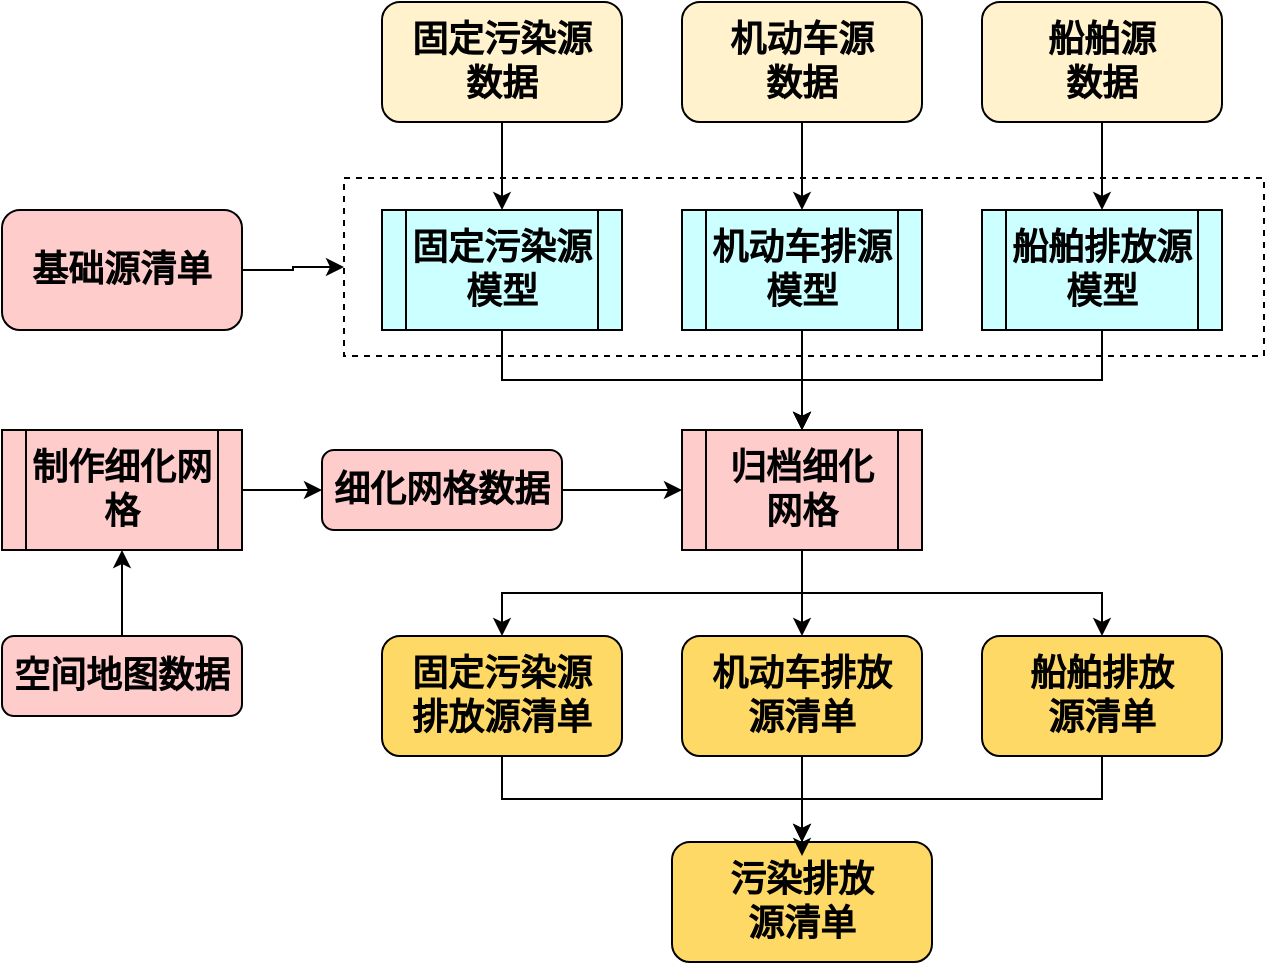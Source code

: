 <mxfile version="13.10.6" type="github">
  <diagram id="FWDDS4uIH9WHmz4bbvrP" name="Page-1">
    <mxGraphModel dx="868" dy="425" grid="1" gridSize="10" guides="1" tooltips="1" connect="1" arrows="1" fold="1" page="1" pageScale="1" pageWidth="1169" pageHeight="827" math="0" shadow="0">
      <root>
        <mxCell id="0" />
        <mxCell id="1" parent="0" />
        <mxCell id="DmevM6awyIpqmhx9vNC1-2" value="&lt;font style=&quot;font-size: 18px&quot;&gt;&lt;b&gt;污染排放&lt;br&gt;源清单&lt;/b&gt;&lt;b&gt;&lt;br&gt;&lt;/b&gt;&lt;/font&gt;" style="rounded=1;whiteSpace=wrap;html=1;fillColor=#FFD966;" parent="1" vertex="1">
          <mxGeometry x="425" y="760" width="130" height="60" as="geometry" />
        </mxCell>
        <mxCell id="WQW_sUyp81g64SFQ5nzM-20" style="edgeStyle=orthogonalEdgeStyle;rounded=0;orthogonalLoop=1;jettySize=auto;html=1;exitX=1;exitY=0.5;exitDx=0;exitDy=0;" edge="1" parent="1" source="DmevM6awyIpqmhx9vNC1-9" target="WQW_sUyp81g64SFQ5nzM-1">
          <mxGeometry relative="1" as="geometry" />
        </mxCell>
        <mxCell id="DmevM6awyIpqmhx9vNC1-9" value="&lt;font style=&quot;font-size: 18px&quot;&gt;&lt;b&gt;基础源清单&lt;/b&gt;&lt;/font&gt;" style="rounded=1;whiteSpace=wrap;html=1;fillColor=#FFCCCC;" parent="1" vertex="1">
          <mxGeometry x="90" y="444" width="120" height="60" as="geometry" />
        </mxCell>
        <mxCell id="DmevM6awyIpqmhx9vNC1-30" style="edgeStyle=orthogonalEdgeStyle;rounded=0;orthogonalLoop=1;jettySize=auto;html=1;exitX=0.5;exitY=1;exitDx=0;exitDy=0;entryX=0.5;entryY=0;entryDx=0;entryDy=0;" parent="1" source="DmevM6awyIpqmhx9vNC1-22" target="DmevM6awyIpqmhx9vNC1-2" edge="1">
          <mxGeometry relative="1" as="geometry" />
        </mxCell>
        <mxCell id="DmevM6awyIpqmhx9vNC1-22" value="&lt;font style=&quot;font-size: 18px&quot;&gt;&lt;b&gt;固定污染源&lt;br&gt;排放源清单&lt;/b&gt;&lt;b&gt;&lt;br&gt;&lt;/b&gt;&lt;/font&gt;" style="rounded=1;whiteSpace=wrap;html=1;fillColor=#FFD966;" parent="1" vertex="1">
          <mxGeometry x="280" y="657" width="120" height="60" as="geometry" />
        </mxCell>
        <mxCell id="DmevM6awyIpqmhx9vNC1-32" style="edgeStyle=orthogonalEdgeStyle;rounded=0;orthogonalLoop=1;jettySize=auto;html=1;exitX=0.5;exitY=1;exitDx=0;exitDy=0;" parent="1" source="DmevM6awyIpqmhx9vNC1-25" edge="1">
          <mxGeometry relative="1" as="geometry">
            <mxPoint x="490" y="767" as="targetPoint" />
          </mxGeometry>
        </mxCell>
        <mxCell id="DmevM6awyIpqmhx9vNC1-25" value="&lt;font style=&quot;font-size: 18px&quot;&gt;&lt;b&gt;机动车排放&lt;br&gt;源清单&lt;/b&gt;&lt;b&gt;&lt;br&gt;&lt;/b&gt;&lt;/font&gt;" style="rounded=1;whiteSpace=wrap;html=1;fillColor=#FFD966;" parent="1" vertex="1">
          <mxGeometry x="430" y="657" width="120" height="60" as="geometry" />
        </mxCell>
        <mxCell id="DmevM6awyIpqmhx9vNC1-31" style="edgeStyle=orthogonalEdgeStyle;rounded=0;orthogonalLoop=1;jettySize=auto;html=1;exitX=0.5;exitY=1;exitDx=0;exitDy=0;entryX=0.5;entryY=0;entryDx=0;entryDy=0;" parent="1" source="DmevM6awyIpqmhx9vNC1-26" target="DmevM6awyIpqmhx9vNC1-2" edge="1">
          <mxGeometry relative="1" as="geometry" />
        </mxCell>
        <mxCell id="DmevM6awyIpqmhx9vNC1-26" value="&lt;font style=&quot;font-size: 18px&quot;&gt;&lt;b&gt;船舶排放&lt;br&gt;源清单&lt;/b&gt;&lt;b&gt;&lt;br&gt;&lt;/b&gt;&lt;/font&gt;" style="rounded=1;whiteSpace=wrap;html=1;fillColor=#FFD966;" parent="1" vertex="1">
          <mxGeometry x="580" y="657" width="120" height="60" as="geometry" />
        </mxCell>
        <mxCell id="WQW_sUyp81g64SFQ5nzM-1" value="" style="rounded=0;whiteSpace=wrap;html=1;dashed=1;" vertex="1" parent="1">
          <mxGeometry x="261" y="428" width="460" height="89" as="geometry" />
        </mxCell>
        <mxCell id="WQW_sUyp81g64SFQ5nzM-29" style="edgeStyle=orthogonalEdgeStyle;rounded=0;orthogonalLoop=1;jettySize=auto;html=1;exitX=0.5;exitY=1;exitDx=0;exitDy=0;entryX=0.5;entryY=0;entryDx=0;entryDy=0;" edge="1" parent="1" source="WQW_sUyp81g64SFQ5nzM-2" target="WQW_sUyp81g64SFQ5nzM-14">
          <mxGeometry relative="1" as="geometry" />
        </mxCell>
        <mxCell id="WQW_sUyp81g64SFQ5nzM-2" value="&lt;font style=&quot;font-size: 18px&quot;&gt;&lt;b&gt;固定污染源&lt;br&gt;模型&lt;/b&gt;&lt;/font&gt;" style="shape=process;whiteSpace=wrap;html=1;backgroundOutline=1;fillColor=#CCFFFF;" vertex="1" parent="1">
          <mxGeometry x="280" y="444" width="120" height="60" as="geometry" />
        </mxCell>
        <mxCell id="WQW_sUyp81g64SFQ5nzM-31" style="edgeStyle=orthogonalEdgeStyle;rounded=0;orthogonalLoop=1;jettySize=auto;html=1;exitX=0.5;exitY=1;exitDx=0;exitDy=0;" edge="1" parent="1" source="WQW_sUyp81g64SFQ5nzM-3" target="WQW_sUyp81g64SFQ5nzM-14">
          <mxGeometry relative="1" as="geometry" />
        </mxCell>
        <mxCell id="WQW_sUyp81g64SFQ5nzM-3" value="&lt;font style=&quot;font-size: 18px&quot;&gt;&lt;b&gt;机动车排源&lt;br&gt;模型&lt;/b&gt;&lt;/font&gt;" style="shape=process;whiteSpace=wrap;html=1;backgroundOutline=1;fillColor=#CCFFFF;" vertex="1" parent="1">
          <mxGeometry x="430" y="444" width="120" height="60" as="geometry" />
        </mxCell>
        <mxCell id="WQW_sUyp81g64SFQ5nzM-30" style="edgeStyle=orthogonalEdgeStyle;rounded=0;orthogonalLoop=1;jettySize=auto;html=1;exitX=0.5;exitY=1;exitDx=0;exitDy=0;entryX=0.5;entryY=0;entryDx=0;entryDy=0;" edge="1" parent="1" source="WQW_sUyp81g64SFQ5nzM-4" target="WQW_sUyp81g64SFQ5nzM-14">
          <mxGeometry relative="1" as="geometry" />
        </mxCell>
        <mxCell id="WQW_sUyp81g64SFQ5nzM-4" value="&lt;b&gt;&lt;font style=&quot;font-size: 18px&quot;&gt;船舶排放源&lt;br&gt;模型&lt;/font&gt;&lt;/b&gt;" style="shape=process;whiteSpace=wrap;html=1;backgroundOutline=1;fillColor=#CCFFFF;" vertex="1" parent="1">
          <mxGeometry x="580" y="444" width="120" height="60" as="geometry" />
        </mxCell>
        <mxCell id="WQW_sUyp81g64SFQ5nzM-19" style="edgeStyle=orthogonalEdgeStyle;rounded=0;orthogonalLoop=1;jettySize=auto;html=1;exitX=1;exitY=0.5;exitDx=0;exitDy=0;entryX=0;entryY=0.5;entryDx=0;entryDy=0;" edge="1" parent="1" source="WQW_sUyp81g64SFQ5nzM-9" target="WQW_sUyp81g64SFQ5nzM-14">
          <mxGeometry relative="1" as="geometry" />
        </mxCell>
        <mxCell id="WQW_sUyp81g64SFQ5nzM-9" value="&lt;font style=&quot;font-size: 18px&quot;&gt;&lt;b&gt;细化网格数据&lt;/b&gt;&lt;/font&gt;" style="rounded=1;whiteSpace=wrap;html=1;fontSize=12;glass=0;strokeWidth=1;shadow=0;fillColor=#FFCCCC;" vertex="1" parent="1">
          <mxGeometry x="250" y="564" width="120" height="40" as="geometry" />
        </mxCell>
        <mxCell id="WQW_sUyp81g64SFQ5nzM-10" style="edgeStyle=orthogonalEdgeStyle;rounded=0;orthogonalLoop=1;jettySize=auto;html=1;exitX=1;exitY=0.5;exitDx=0;exitDy=0;entryX=0;entryY=0.5;entryDx=0;entryDy=0;" edge="1" parent="1" source="WQW_sUyp81g64SFQ5nzM-11" target="WQW_sUyp81g64SFQ5nzM-9">
          <mxGeometry relative="1" as="geometry" />
        </mxCell>
        <mxCell id="WQW_sUyp81g64SFQ5nzM-11" value="&lt;font style=&quot;font-size: 18px&quot;&gt;&lt;b&gt;制作细化网格&lt;/b&gt;&lt;/font&gt;" style="shape=process;whiteSpace=wrap;html=1;backgroundOutline=1;fillColor=#FFCCCC;" vertex="1" parent="1">
          <mxGeometry x="90" y="554" width="120" height="60" as="geometry" />
        </mxCell>
        <mxCell id="WQW_sUyp81g64SFQ5nzM-18" style="edgeStyle=orthogonalEdgeStyle;rounded=0;orthogonalLoop=1;jettySize=auto;html=1;exitX=0.5;exitY=0;exitDx=0;exitDy=0;" edge="1" parent="1" source="WQW_sUyp81g64SFQ5nzM-13" target="WQW_sUyp81g64SFQ5nzM-11">
          <mxGeometry relative="1" as="geometry" />
        </mxCell>
        <mxCell id="WQW_sUyp81g64SFQ5nzM-13" value="&lt;font style=&quot;font-size: 18px&quot;&gt;&lt;b&gt;空间地图数据&lt;/b&gt;&lt;/font&gt;" style="rounded=1;whiteSpace=wrap;html=1;fontSize=12;glass=0;strokeWidth=1;shadow=0;fillColor=#FFCCCC;" vertex="1" parent="1">
          <mxGeometry x="90" y="657" width="120" height="40" as="geometry" />
        </mxCell>
        <mxCell id="WQW_sUyp81g64SFQ5nzM-32" style="edgeStyle=orthogonalEdgeStyle;rounded=0;orthogonalLoop=1;jettySize=auto;html=1;exitX=0.5;exitY=1;exitDx=0;exitDy=0;" edge="1" parent="1" source="WQW_sUyp81g64SFQ5nzM-14" target="DmevM6awyIpqmhx9vNC1-22">
          <mxGeometry relative="1" as="geometry" />
        </mxCell>
        <mxCell id="WQW_sUyp81g64SFQ5nzM-33" style="edgeStyle=orthogonalEdgeStyle;rounded=0;orthogonalLoop=1;jettySize=auto;html=1;exitX=0.5;exitY=1;exitDx=0;exitDy=0;" edge="1" parent="1" source="WQW_sUyp81g64SFQ5nzM-14" target="DmevM6awyIpqmhx9vNC1-25">
          <mxGeometry relative="1" as="geometry" />
        </mxCell>
        <mxCell id="WQW_sUyp81g64SFQ5nzM-34" style="edgeStyle=orthogonalEdgeStyle;rounded=0;orthogonalLoop=1;jettySize=auto;html=1;exitX=0.5;exitY=1;exitDx=0;exitDy=0;" edge="1" parent="1" source="WQW_sUyp81g64SFQ5nzM-14" target="DmevM6awyIpqmhx9vNC1-26">
          <mxGeometry relative="1" as="geometry" />
        </mxCell>
        <mxCell id="WQW_sUyp81g64SFQ5nzM-14" value="&lt;b&gt;&lt;font style=&quot;font-size: 18px&quot;&gt;归档细化&lt;br&gt;网格&lt;/font&gt;&lt;/b&gt;" style="shape=process;whiteSpace=wrap;html=1;backgroundOutline=1;fillColor=#FFCCCC;" vertex="1" parent="1">
          <mxGeometry x="430" y="554" width="120" height="60" as="geometry" />
        </mxCell>
        <mxCell id="WQW_sUyp81g64SFQ5nzM-26" style="edgeStyle=orthogonalEdgeStyle;rounded=0;orthogonalLoop=1;jettySize=auto;html=1;exitX=0.5;exitY=1;exitDx=0;exitDy=0;" edge="1" parent="1" source="WQW_sUyp81g64SFQ5nzM-23" target="WQW_sUyp81g64SFQ5nzM-2">
          <mxGeometry relative="1" as="geometry" />
        </mxCell>
        <mxCell id="WQW_sUyp81g64SFQ5nzM-23" value="&lt;b&gt;&lt;font style=&quot;font-size: 18px&quot;&gt;固定污染源&lt;br&gt;数据&lt;/font&gt;&lt;/b&gt;" style="rounded=1;whiteSpace=wrap;html=1;fillColor=#fff2cc;" vertex="1" parent="1">
          <mxGeometry x="280" y="340" width="120" height="60" as="geometry" />
        </mxCell>
        <mxCell id="WQW_sUyp81g64SFQ5nzM-27" style="edgeStyle=orthogonalEdgeStyle;rounded=0;orthogonalLoop=1;jettySize=auto;html=1;exitX=0.5;exitY=1;exitDx=0;exitDy=0;entryX=0.5;entryY=0;entryDx=0;entryDy=0;" edge="1" parent="1" source="WQW_sUyp81g64SFQ5nzM-24" target="WQW_sUyp81g64SFQ5nzM-3">
          <mxGeometry relative="1" as="geometry" />
        </mxCell>
        <mxCell id="WQW_sUyp81g64SFQ5nzM-24" value="&lt;font style=&quot;font-size: 18px&quot;&gt;&lt;b&gt;机动车源&lt;br&gt;数据&lt;br&gt;&lt;/b&gt;&lt;/font&gt;" style="rounded=1;whiteSpace=wrap;html=1;fillColor=#fff2cc;" vertex="1" parent="1">
          <mxGeometry x="430" y="340" width="120" height="60" as="geometry" />
        </mxCell>
        <mxCell id="WQW_sUyp81g64SFQ5nzM-28" style="edgeStyle=orthogonalEdgeStyle;rounded=0;orthogonalLoop=1;jettySize=auto;html=1;exitX=0.5;exitY=1;exitDx=0;exitDy=0;entryX=0.5;entryY=0;entryDx=0;entryDy=0;" edge="1" parent="1" source="WQW_sUyp81g64SFQ5nzM-25" target="WQW_sUyp81g64SFQ5nzM-4">
          <mxGeometry relative="1" as="geometry" />
        </mxCell>
        <mxCell id="WQW_sUyp81g64SFQ5nzM-25" value="&lt;font style=&quot;font-size: 18px&quot;&gt;&lt;b&gt;船舶源&lt;br&gt;数据&lt;br&gt;&lt;/b&gt;&lt;/font&gt;" style="rounded=1;whiteSpace=wrap;html=1;fillColor=#fff2cc;" vertex="1" parent="1">
          <mxGeometry x="580" y="340" width="120" height="60" as="geometry" />
        </mxCell>
      </root>
    </mxGraphModel>
  </diagram>
</mxfile>
